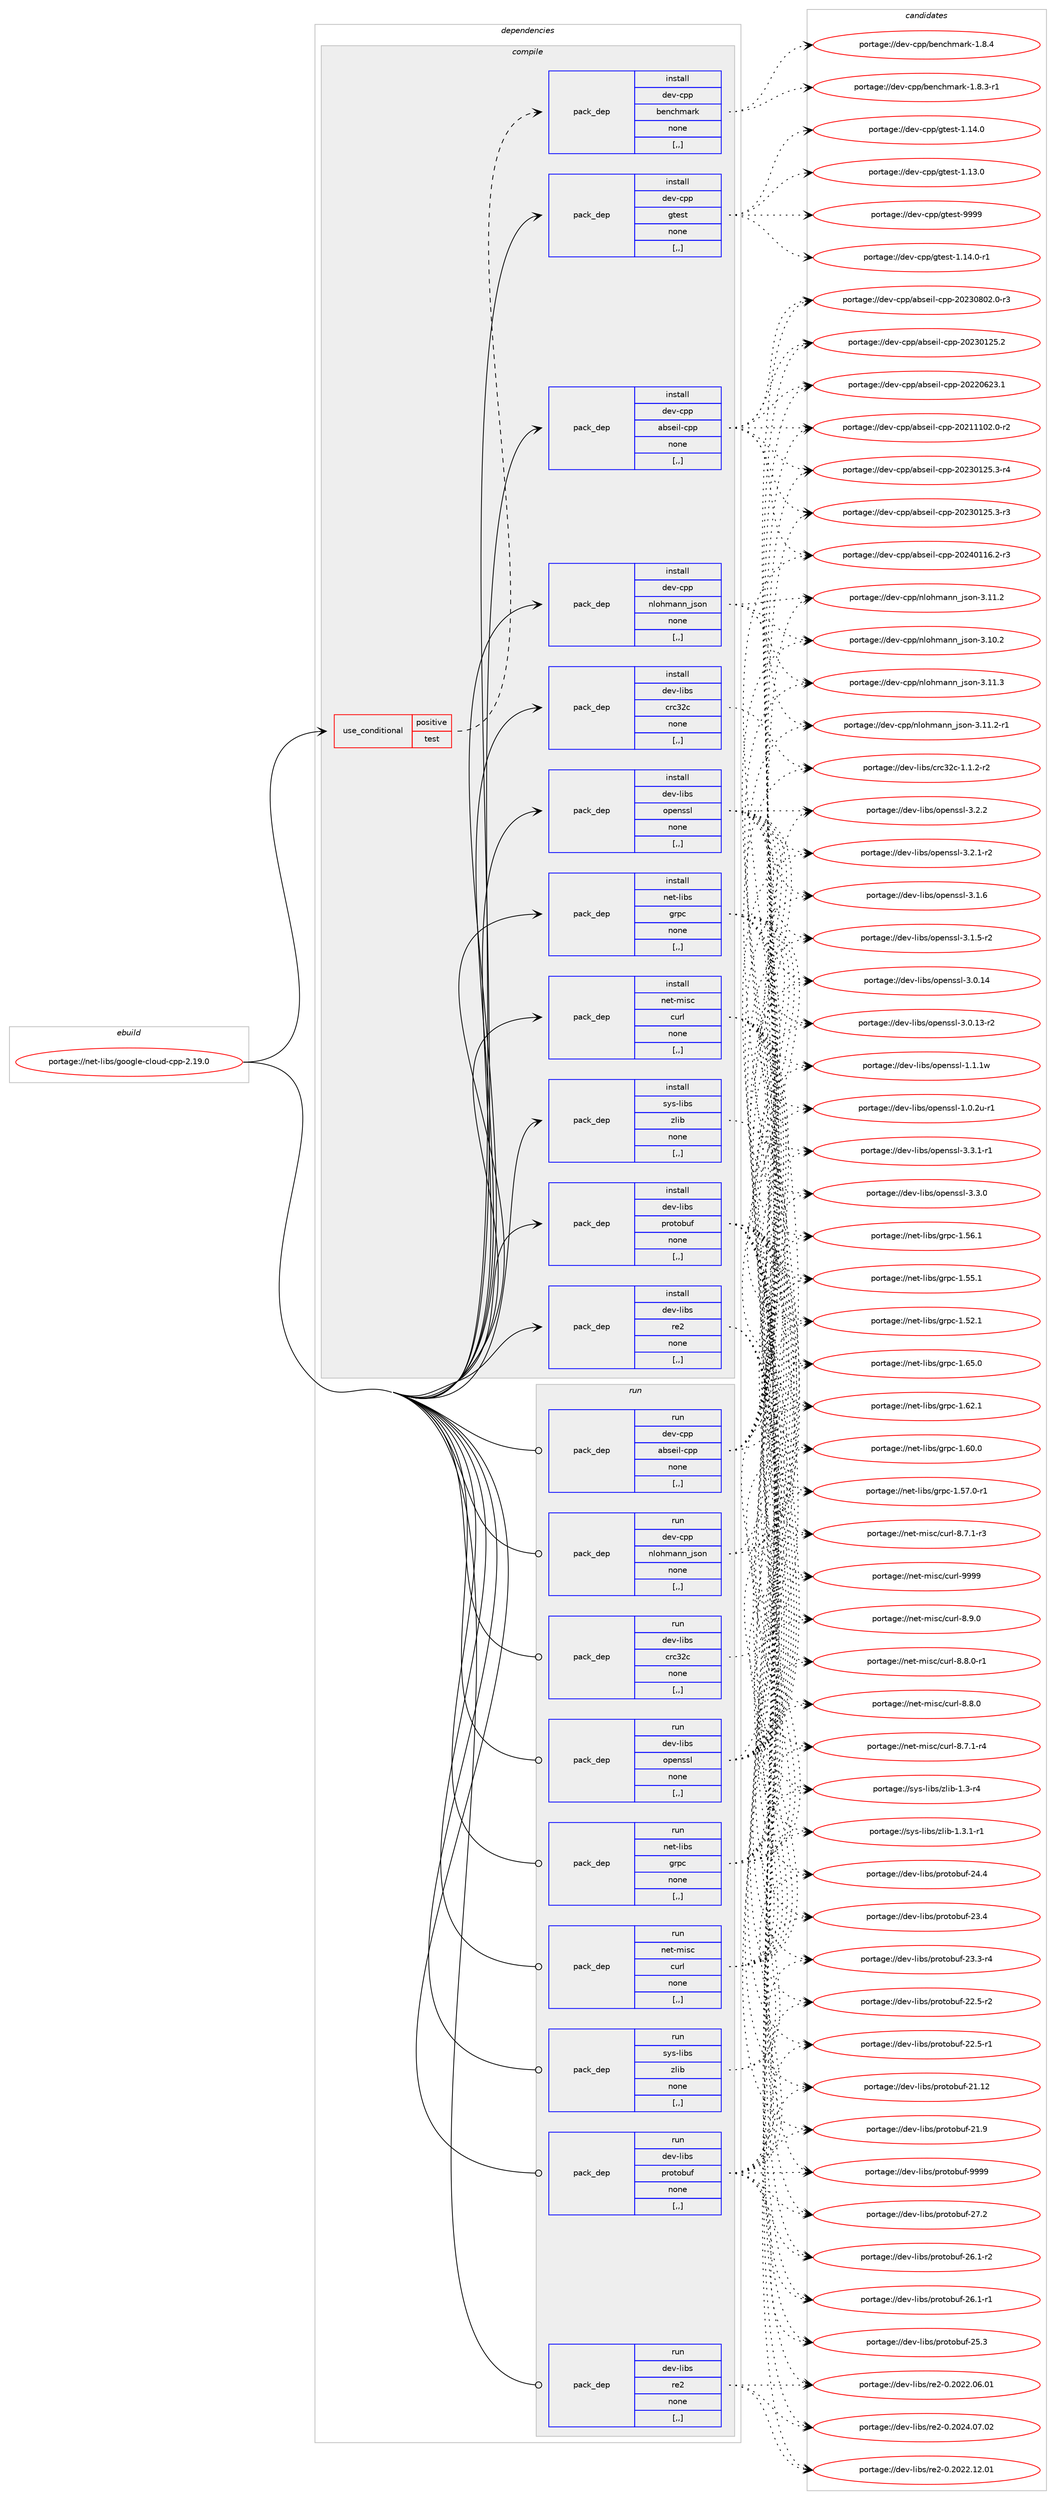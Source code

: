 digraph prolog {

# *************
# Graph options
# *************

newrank=true;
concentrate=true;
compound=true;
graph [rankdir=LR,fontname=Helvetica,fontsize=10,ranksep=1.5];#, ranksep=2.5, nodesep=0.2];
edge  [arrowhead=vee];
node  [fontname=Helvetica,fontsize=10];

# **********
# The ebuild
# **********

subgraph cluster_leftcol {
color=gray;
label=<<i>ebuild</i>>;
id [label="portage://net-libs/google-cloud-cpp-2.19.0", color=red, width=4, href="../net-libs/google-cloud-cpp-2.19.0.svg"];
}

# ****************
# The dependencies
# ****************

subgraph cluster_midcol {
color=gray;
label=<<i>dependencies</i>>;
subgraph cluster_compile {
fillcolor="#eeeeee";
style=filled;
label=<<i>compile</i>>;
subgraph cond93417 {
dependency358385 [label=<<TABLE BORDER="0" CELLBORDER="1" CELLSPACING="0" CELLPADDING="4"><TR><TD ROWSPAN="3" CELLPADDING="10">use_conditional</TD></TR><TR><TD>positive</TD></TR><TR><TD>test</TD></TR></TABLE>>, shape=none, color=red];
subgraph pack262324 {
dependency358386 [label=<<TABLE BORDER="0" CELLBORDER="1" CELLSPACING="0" CELLPADDING="4" WIDTH="220"><TR><TD ROWSPAN="6" CELLPADDING="30">pack_dep</TD></TR><TR><TD WIDTH="110">install</TD></TR><TR><TD>dev-cpp</TD></TR><TR><TD>benchmark</TD></TR><TR><TD>none</TD></TR><TR><TD>[,,]</TD></TR></TABLE>>, shape=none, color=blue];
}
dependency358385:e -> dependency358386:w [weight=20,style="dashed",arrowhead="vee"];
}
id:e -> dependency358385:w [weight=20,style="solid",arrowhead="vee"];
subgraph pack262325 {
dependency358387 [label=<<TABLE BORDER="0" CELLBORDER="1" CELLSPACING="0" CELLPADDING="4" WIDTH="220"><TR><TD ROWSPAN="6" CELLPADDING="30">pack_dep</TD></TR><TR><TD WIDTH="110">install</TD></TR><TR><TD>dev-cpp</TD></TR><TR><TD>abseil-cpp</TD></TR><TR><TD>none</TD></TR><TR><TD>[,,]</TD></TR></TABLE>>, shape=none, color=blue];
}
id:e -> dependency358387:w [weight=20,style="solid",arrowhead="vee"];
subgraph pack262326 {
dependency358388 [label=<<TABLE BORDER="0" CELLBORDER="1" CELLSPACING="0" CELLPADDING="4" WIDTH="220"><TR><TD ROWSPAN="6" CELLPADDING="30">pack_dep</TD></TR><TR><TD WIDTH="110">install</TD></TR><TR><TD>dev-cpp</TD></TR><TR><TD>gtest</TD></TR><TR><TD>none</TD></TR><TR><TD>[,,]</TD></TR></TABLE>>, shape=none, color=blue];
}
id:e -> dependency358388:w [weight=20,style="solid",arrowhead="vee"];
subgraph pack262327 {
dependency358389 [label=<<TABLE BORDER="0" CELLBORDER="1" CELLSPACING="0" CELLPADDING="4" WIDTH="220"><TR><TD ROWSPAN="6" CELLPADDING="30">pack_dep</TD></TR><TR><TD WIDTH="110">install</TD></TR><TR><TD>dev-cpp</TD></TR><TR><TD>nlohmann_json</TD></TR><TR><TD>none</TD></TR><TR><TD>[,,]</TD></TR></TABLE>>, shape=none, color=blue];
}
id:e -> dependency358389:w [weight=20,style="solid",arrowhead="vee"];
subgraph pack262328 {
dependency358390 [label=<<TABLE BORDER="0" CELLBORDER="1" CELLSPACING="0" CELLPADDING="4" WIDTH="220"><TR><TD ROWSPAN="6" CELLPADDING="30">pack_dep</TD></TR><TR><TD WIDTH="110">install</TD></TR><TR><TD>dev-libs</TD></TR><TR><TD>crc32c</TD></TR><TR><TD>none</TD></TR><TR><TD>[,,]</TD></TR></TABLE>>, shape=none, color=blue];
}
id:e -> dependency358390:w [weight=20,style="solid",arrowhead="vee"];
subgraph pack262329 {
dependency358391 [label=<<TABLE BORDER="0" CELLBORDER="1" CELLSPACING="0" CELLPADDING="4" WIDTH="220"><TR><TD ROWSPAN="6" CELLPADDING="30">pack_dep</TD></TR><TR><TD WIDTH="110">install</TD></TR><TR><TD>dev-libs</TD></TR><TR><TD>openssl</TD></TR><TR><TD>none</TD></TR><TR><TD>[,,]</TD></TR></TABLE>>, shape=none, color=blue];
}
id:e -> dependency358391:w [weight=20,style="solid",arrowhead="vee"];
subgraph pack262330 {
dependency358392 [label=<<TABLE BORDER="0" CELLBORDER="1" CELLSPACING="0" CELLPADDING="4" WIDTH="220"><TR><TD ROWSPAN="6" CELLPADDING="30">pack_dep</TD></TR><TR><TD WIDTH="110">install</TD></TR><TR><TD>dev-libs</TD></TR><TR><TD>protobuf</TD></TR><TR><TD>none</TD></TR><TR><TD>[,,]</TD></TR></TABLE>>, shape=none, color=blue];
}
id:e -> dependency358392:w [weight=20,style="solid",arrowhead="vee"];
subgraph pack262331 {
dependency358393 [label=<<TABLE BORDER="0" CELLBORDER="1" CELLSPACING="0" CELLPADDING="4" WIDTH="220"><TR><TD ROWSPAN="6" CELLPADDING="30">pack_dep</TD></TR><TR><TD WIDTH="110">install</TD></TR><TR><TD>dev-libs</TD></TR><TR><TD>re2</TD></TR><TR><TD>none</TD></TR><TR><TD>[,,]</TD></TR></TABLE>>, shape=none, color=blue];
}
id:e -> dependency358393:w [weight=20,style="solid",arrowhead="vee"];
subgraph pack262332 {
dependency358394 [label=<<TABLE BORDER="0" CELLBORDER="1" CELLSPACING="0" CELLPADDING="4" WIDTH="220"><TR><TD ROWSPAN="6" CELLPADDING="30">pack_dep</TD></TR><TR><TD WIDTH="110">install</TD></TR><TR><TD>net-libs</TD></TR><TR><TD>grpc</TD></TR><TR><TD>none</TD></TR><TR><TD>[,,]</TD></TR></TABLE>>, shape=none, color=blue];
}
id:e -> dependency358394:w [weight=20,style="solid",arrowhead="vee"];
subgraph pack262333 {
dependency358395 [label=<<TABLE BORDER="0" CELLBORDER="1" CELLSPACING="0" CELLPADDING="4" WIDTH="220"><TR><TD ROWSPAN="6" CELLPADDING="30">pack_dep</TD></TR><TR><TD WIDTH="110">install</TD></TR><TR><TD>net-misc</TD></TR><TR><TD>curl</TD></TR><TR><TD>none</TD></TR><TR><TD>[,,]</TD></TR></TABLE>>, shape=none, color=blue];
}
id:e -> dependency358395:w [weight=20,style="solid",arrowhead="vee"];
subgraph pack262334 {
dependency358396 [label=<<TABLE BORDER="0" CELLBORDER="1" CELLSPACING="0" CELLPADDING="4" WIDTH="220"><TR><TD ROWSPAN="6" CELLPADDING="30">pack_dep</TD></TR><TR><TD WIDTH="110">install</TD></TR><TR><TD>sys-libs</TD></TR><TR><TD>zlib</TD></TR><TR><TD>none</TD></TR><TR><TD>[,,]</TD></TR></TABLE>>, shape=none, color=blue];
}
id:e -> dependency358396:w [weight=20,style="solid",arrowhead="vee"];
}
subgraph cluster_compileandrun {
fillcolor="#eeeeee";
style=filled;
label=<<i>compile and run</i>>;
}
subgraph cluster_run {
fillcolor="#eeeeee";
style=filled;
label=<<i>run</i>>;
subgraph pack262335 {
dependency358397 [label=<<TABLE BORDER="0" CELLBORDER="1" CELLSPACING="0" CELLPADDING="4" WIDTH="220"><TR><TD ROWSPAN="6" CELLPADDING="30">pack_dep</TD></TR><TR><TD WIDTH="110">run</TD></TR><TR><TD>dev-cpp</TD></TR><TR><TD>abseil-cpp</TD></TR><TR><TD>none</TD></TR><TR><TD>[,,]</TD></TR></TABLE>>, shape=none, color=blue];
}
id:e -> dependency358397:w [weight=20,style="solid",arrowhead="odot"];
subgraph pack262336 {
dependency358398 [label=<<TABLE BORDER="0" CELLBORDER="1" CELLSPACING="0" CELLPADDING="4" WIDTH="220"><TR><TD ROWSPAN="6" CELLPADDING="30">pack_dep</TD></TR><TR><TD WIDTH="110">run</TD></TR><TR><TD>dev-cpp</TD></TR><TR><TD>nlohmann_json</TD></TR><TR><TD>none</TD></TR><TR><TD>[,,]</TD></TR></TABLE>>, shape=none, color=blue];
}
id:e -> dependency358398:w [weight=20,style="solid",arrowhead="odot"];
subgraph pack262337 {
dependency358399 [label=<<TABLE BORDER="0" CELLBORDER="1" CELLSPACING="0" CELLPADDING="4" WIDTH="220"><TR><TD ROWSPAN="6" CELLPADDING="30">pack_dep</TD></TR><TR><TD WIDTH="110">run</TD></TR><TR><TD>dev-libs</TD></TR><TR><TD>crc32c</TD></TR><TR><TD>none</TD></TR><TR><TD>[,,]</TD></TR></TABLE>>, shape=none, color=blue];
}
id:e -> dependency358399:w [weight=20,style="solid",arrowhead="odot"];
subgraph pack262338 {
dependency358400 [label=<<TABLE BORDER="0" CELLBORDER="1" CELLSPACING="0" CELLPADDING="4" WIDTH="220"><TR><TD ROWSPAN="6" CELLPADDING="30">pack_dep</TD></TR><TR><TD WIDTH="110">run</TD></TR><TR><TD>dev-libs</TD></TR><TR><TD>openssl</TD></TR><TR><TD>none</TD></TR><TR><TD>[,,]</TD></TR></TABLE>>, shape=none, color=blue];
}
id:e -> dependency358400:w [weight=20,style="solid",arrowhead="odot"];
subgraph pack262339 {
dependency358401 [label=<<TABLE BORDER="0" CELLBORDER="1" CELLSPACING="0" CELLPADDING="4" WIDTH="220"><TR><TD ROWSPAN="6" CELLPADDING="30">pack_dep</TD></TR><TR><TD WIDTH="110">run</TD></TR><TR><TD>dev-libs</TD></TR><TR><TD>protobuf</TD></TR><TR><TD>none</TD></TR><TR><TD>[,,]</TD></TR></TABLE>>, shape=none, color=blue];
}
id:e -> dependency358401:w [weight=20,style="solid",arrowhead="odot"];
subgraph pack262340 {
dependency358402 [label=<<TABLE BORDER="0" CELLBORDER="1" CELLSPACING="0" CELLPADDING="4" WIDTH="220"><TR><TD ROWSPAN="6" CELLPADDING="30">pack_dep</TD></TR><TR><TD WIDTH="110">run</TD></TR><TR><TD>dev-libs</TD></TR><TR><TD>re2</TD></TR><TR><TD>none</TD></TR><TR><TD>[,,]</TD></TR></TABLE>>, shape=none, color=blue];
}
id:e -> dependency358402:w [weight=20,style="solid",arrowhead="odot"];
subgraph pack262341 {
dependency358403 [label=<<TABLE BORDER="0" CELLBORDER="1" CELLSPACING="0" CELLPADDING="4" WIDTH="220"><TR><TD ROWSPAN="6" CELLPADDING="30">pack_dep</TD></TR><TR><TD WIDTH="110">run</TD></TR><TR><TD>net-libs</TD></TR><TR><TD>grpc</TD></TR><TR><TD>none</TD></TR><TR><TD>[,,]</TD></TR></TABLE>>, shape=none, color=blue];
}
id:e -> dependency358403:w [weight=20,style="solid",arrowhead="odot"];
subgraph pack262342 {
dependency358404 [label=<<TABLE BORDER="0" CELLBORDER="1" CELLSPACING="0" CELLPADDING="4" WIDTH="220"><TR><TD ROWSPAN="6" CELLPADDING="30">pack_dep</TD></TR><TR><TD WIDTH="110">run</TD></TR><TR><TD>net-misc</TD></TR><TR><TD>curl</TD></TR><TR><TD>none</TD></TR><TR><TD>[,,]</TD></TR></TABLE>>, shape=none, color=blue];
}
id:e -> dependency358404:w [weight=20,style="solid",arrowhead="odot"];
subgraph pack262343 {
dependency358405 [label=<<TABLE BORDER="0" CELLBORDER="1" CELLSPACING="0" CELLPADDING="4" WIDTH="220"><TR><TD ROWSPAN="6" CELLPADDING="30">pack_dep</TD></TR><TR><TD WIDTH="110">run</TD></TR><TR><TD>sys-libs</TD></TR><TR><TD>zlib</TD></TR><TR><TD>none</TD></TR><TR><TD>[,,]</TD></TR></TABLE>>, shape=none, color=blue];
}
id:e -> dependency358405:w [weight=20,style="solid",arrowhead="odot"];
}
}

# **************
# The candidates
# **************

subgraph cluster_choices {
rank=same;
color=gray;
label=<<i>candidates</i>>;

subgraph choice262324 {
color=black;
nodesep=1;
choice100101118459911211247981011109910410997114107454946564652 [label="portage://dev-cpp/benchmark-1.8.4", color=red, width=4,href="../dev-cpp/benchmark-1.8.4.svg"];
choice1001011184599112112479810111099104109971141074549465646514511449 [label="portage://dev-cpp/benchmark-1.8.3-r1", color=red, width=4,href="../dev-cpp/benchmark-1.8.3-r1.svg"];
dependency358386:e -> choice100101118459911211247981011109910410997114107454946564652:w [style=dotted,weight="100"];
dependency358386:e -> choice1001011184599112112479810111099104109971141074549465646514511449:w [style=dotted,weight="100"];
}
subgraph choice262325 {
color=black;
nodesep=1;
choice1001011184599112112479798115101105108459911211245504850524849495446504511451 [label="portage://dev-cpp/abseil-cpp-20240116.2-r3", color=red, width=4,href="../dev-cpp/abseil-cpp-20240116.2-r3.svg"];
choice1001011184599112112479798115101105108459911211245504850514856485046484511451 [label="portage://dev-cpp/abseil-cpp-20230802.0-r3", color=red, width=4,href="../dev-cpp/abseil-cpp-20230802.0-r3.svg"];
choice1001011184599112112479798115101105108459911211245504850514849505346514511452 [label="portage://dev-cpp/abseil-cpp-20230125.3-r4", color=red, width=4,href="../dev-cpp/abseil-cpp-20230125.3-r4.svg"];
choice1001011184599112112479798115101105108459911211245504850514849505346514511451 [label="portage://dev-cpp/abseil-cpp-20230125.3-r3", color=red, width=4,href="../dev-cpp/abseil-cpp-20230125.3-r3.svg"];
choice100101118459911211247979811510110510845991121124550485051484950534650 [label="portage://dev-cpp/abseil-cpp-20230125.2", color=red, width=4,href="../dev-cpp/abseil-cpp-20230125.2.svg"];
choice100101118459911211247979811510110510845991121124550485050485450514649 [label="portage://dev-cpp/abseil-cpp-20220623.1", color=red, width=4,href="../dev-cpp/abseil-cpp-20220623.1.svg"];
choice1001011184599112112479798115101105108459911211245504850494949485046484511450 [label="portage://dev-cpp/abseil-cpp-20211102.0-r2", color=red, width=4,href="../dev-cpp/abseil-cpp-20211102.0-r2.svg"];
dependency358387:e -> choice1001011184599112112479798115101105108459911211245504850524849495446504511451:w [style=dotted,weight="100"];
dependency358387:e -> choice1001011184599112112479798115101105108459911211245504850514856485046484511451:w [style=dotted,weight="100"];
dependency358387:e -> choice1001011184599112112479798115101105108459911211245504850514849505346514511452:w [style=dotted,weight="100"];
dependency358387:e -> choice1001011184599112112479798115101105108459911211245504850514849505346514511451:w [style=dotted,weight="100"];
dependency358387:e -> choice100101118459911211247979811510110510845991121124550485051484950534650:w [style=dotted,weight="100"];
dependency358387:e -> choice100101118459911211247979811510110510845991121124550485050485450514649:w [style=dotted,weight="100"];
dependency358387:e -> choice1001011184599112112479798115101105108459911211245504850494949485046484511450:w [style=dotted,weight="100"];
}
subgraph choice262326 {
color=black;
nodesep=1;
choice1001011184599112112471031161011151164557575757 [label="portage://dev-cpp/gtest-9999", color=red, width=4,href="../dev-cpp/gtest-9999.svg"];
choice100101118459911211247103116101115116454946495246484511449 [label="portage://dev-cpp/gtest-1.14.0-r1", color=red, width=4,href="../dev-cpp/gtest-1.14.0-r1.svg"];
choice10010111845991121124710311610111511645494649524648 [label="portage://dev-cpp/gtest-1.14.0", color=red, width=4,href="../dev-cpp/gtest-1.14.0.svg"];
choice10010111845991121124710311610111511645494649514648 [label="portage://dev-cpp/gtest-1.13.0", color=red, width=4,href="../dev-cpp/gtest-1.13.0.svg"];
dependency358388:e -> choice1001011184599112112471031161011151164557575757:w [style=dotted,weight="100"];
dependency358388:e -> choice100101118459911211247103116101115116454946495246484511449:w [style=dotted,weight="100"];
dependency358388:e -> choice10010111845991121124710311610111511645494649524648:w [style=dotted,weight="100"];
dependency358388:e -> choice10010111845991121124710311610111511645494649514648:w [style=dotted,weight="100"];
}
subgraph choice262327 {
color=black;
nodesep=1;
choice100101118459911211247110108111104109971101109510611511111045514649494651 [label="portage://dev-cpp/nlohmann_json-3.11.3", color=red, width=4,href="../dev-cpp/nlohmann_json-3.11.3.svg"];
choice1001011184599112112471101081111041099711011095106115111110455146494946504511449 [label="portage://dev-cpp/nlohmann_json-3.11.2-r1", color=red, width=4,href="../dev-cpp/nlohmann_json-3.11.2-r1.svg"];
choice100101118459911211247110108111104109971101109510611511111045514649494650 [label="portage://dev-cpp/nlohmann_json-3.11.2", color=red, width=4,href="../dev-cpp/nlohmann_json-3.11.2.svg"];
choice100101118459911211247110108111104109971101109510611511111045514649484650 [label="portage://dev-cpp/nlohmann_json-3.10.2", color=red, width=4,href="../dev-cpp/nlohmann_json-3.10.2.svg"];
dependency358389:e -> choice100101118459911211247110108111104109971101109510611511111045514649494651:w [style=dotted,weight="100"];
dependency358389:e -> choice1001011184599112112471101081111041099711011095106115111110455146494946504511449:w [style=dotted,weight="100"];
dependency358389:e -> choice100101118459911211247110108111104109971101109510611511111045514649494650:w [style=dotted,weight="100"];
dependency358389:e -> choice100101118459911211247110108111104109971101109510611511111045514649484650:w [style=dotted,weight="100"];
}
subgraph choice262328 {
color=black;
nodesep=1;
choice10010111845108105981154799114995150994549464946504511450 [label="portage://dev-libs/crc32c-1.1.2-r2", color=red, width=4,href="../dev-libs/crc32c-1.1.2-r2.svg"];
dependency358390:e -> choice10010111845108105981154799114995150994549464946504511450:w [style=dotted,weight="100"];
}
subgraph choice262329 {
color=black;
nodesep=1;
choice1001011184510810598115471111121011101151151084551465146494511449 [label="portage://dev-libs/openssl-3.3.1-r1", color=red, width=4,href="../dev-libs/openssl-3.3.1-r1.svg"];
choice100101118451081059811547111112101110115115108455146514648 [label="portage://dev-libs/openssl-3.3.0", color=red, width=4,href="../dev-libs/openssl-3.3.0.svg"];
choice100101118451081059811547111112101110115115108455146504650 [label="portage://dev-libs/openssl-3.2.2", color=red, width=4,href="../dev-libs/openssl-3.2.2.svg"];
choice1001011184510810598115471111121011101151151084551465046494511450 [label="portage://dev-libs/openssl-3.2.1-r2", color=red, width=4,href="../dev-libs/openssl-3.2.1-r2.svg"];
choice100101118451081059811547111112101110115115108455146494654 [label="portage://dev-libs/openssl-3.1.6", color=red, width=4,href="../dev-libs/openssl-3.1.6.svg"];
choice1001011184510810598115471111121011101151151084551464946534511450 [label="portage://dev-libs/openssl-3.1.5-r2", color=red, width=4,href="../dev-libs/openssl-3.1.5-r2.svg"];
choice10010111845108105981154711111210111011511510845514648464952 [label="portage://dev-libs/openssl-3.0.14", color=red, width=4,href="../dev-libs/openssl-3.0.14.svg"];
choice100101118451081059811547111112101110115115108455146484649514511450 [label="portage://dev-libs/openssl-3.0.13-r2", color=red, width=4,href="../dev-libs/openssl-3.0.13-r2.svg"];
choice100101118451081059811547111112101110115115108454946494649119 [label="portage://dev-libs/openssl-1.1.1w", color=red, width=4,href="../dev-libs/openssl-1.1.1w.svg"];
choice1001011184510810598115471111121011101151151084549464846501174511449 [label="portage://dev-libs/openssl-1.0.2u-r1", color=red, width=4,href="../dev-libs/openssl-1.0.2u-r1.svg"];
dependency358391:e -> choice1001011184510810598115471111121011101151151084551465146494511449:w [style=dotted,weight="100"];
dependency358391:e -> choice100101118451081059811547111112101110115115108455146514648:w [style=dotted,weight="100"];
dependency358391:e -> choice100101118451081059811547111112101110115115108455146504650:w [style=dotted,weight="100"];
dependency358391:e -> choice1001011184510810598115471111121011101151151084551465046494511450:w [style=dotted,weight="100"];
dependency358391:e -> choice100101118451081059811547111112101110115115108455146494654:w [style=dotted,weight="100"];
dependency358391:e -> choice1001011184510810598115471111121011101151151084551464946534511450:w [style=dotted,weight="100"];
dependency358391:e -> choice10010111845108105981154711111210111011511510845514648464952:w [style=dotted,weight="100"];
dependency358391:e -> choice100101118451081059811547111112101110115115108455146484649514511450:w [style=dotted,weight="100"];
dependency358391:e -> choice100101118451081059811547111112101110115115108454946494649119:w [style=dotted,weight="100"];
dependency358391:e -> choice1001011184510810598115471111121011101151151084549464846501174511449:w [style=dotted,weight="100"];
}
subgraph choice262330 {
color=black;
nodesep=1;
choice100101118451081059811547112114111116111981171024557575757 [label="portage://dev-libs/protobuf-9999", color=red, width=4,href="../dev-libs/protobuf-9999.svg"];
choice100101118451081059811547112114111116111981171024550554650 [label="portage://dev-libs/protobuf-27.2", color=red, width=4,href="../dev-libs/protobuf-27.2.svg"];
choice1001011184510810598115471121141111161119811710245505446494511450 [label="portage://dev-libs/protobuf-26.1-r2", color=red, width=4,href="../dev-libs/protobuf-26.1-r2.svg"];
choice1001011184510810598115471121141111161119811710245505446494511449 [label="portage://dev-libs/protobuf-26.1-r1", color=red, width=4,href="../dev-libs/protobuf-26.1-r1.svg"];
choice100101118451081059811547112114111116111981171024550534651 [label="portage://dev-libs/protobuf-25.3", color=red, width=4,href="../dev-libs/protobuf-25.3.svg"];
choice100101118451081059811547112114111116111981171024550524652 [label="portage://dev-libs/protobuf-24.4", color=red, width=4,href="../dev-libs/protobuf-24.4.svg"];
choice100101118451081059811547112114111116111981171024550514652 [label="portage://dev-libs/protobuf-23.4", color=red, width=4,href="../dev-libs/protobuf-23.4.svg"];
choice1001011184510810598115471121141111161119811710245505146514511452 [label="portage://dev-libs/protobuf-23.3-r4", color=red, width=4,href="../dev-libs/protobuf-23.3-r4.svg"];
choice1001011184510810598115471121141111161119811710245505046534511450 [label="portage://dev-libs/protobuf-22.5-r2", color=red, width=4,href="../dev-libs/protobuf-22.5-r2.svg"];
choice1001011184510810598115471121141111161119811710245505046534511449 [label="portage://dev-libs/protobuf-22.5-r1", color=red, width=4,href="../dev-libs/protobuf-22.5-r1.svg"];
choice10010111845108105981154711211411111611198117102455049464950 [label="portage://dev-libs/protobuf-21.12", color=red, width=4,href="../dev-libs/protobuf-21.12.svg"];
choice100101118451081059811547112114111116111981171024550494657 [label="portage://dev-libs/protobuf-21.9", color=red, width=4,href="../dev-libs/protobuf-21.9.svg"];
dependency358392:e -> choice100101118451081059811547112114111116111981171024557575757:w [style=dotted,weight="100"];
dependency358392:e -> choice100101118451081059811547112114111116111981171024550554650:w [style=dotted,weight="100"];
dependency358392:e -> choice1001011184510810598115471121141111161119811710245505446494511450:w [style=dotted,weight="100"];
dependency358392:e -> choice1001011184510810598115471121141111161119811710245505446494511449:w [style=dotted,weight="100"];
dependency358392:e -> choice100101118451081059811547112114111116111981171024550534651:w [style=dotted,weight="100"];
dependency358392:e -> choice100101118451081059811547112114111116111981171024550524652:w [style=dotted,weight="100"];
dependency358392:e -> choice100101118451081059811547112114111116111981171024550514652:w [style=dotted,weight="100"];
dependency358392:e -> choice1001011184510810598115471121141111161119811710245505146514511452:w [style=dotted,weight="100"];
dependency358392:e -> choice1001011184510810598115471121141111161119811710245505046534511450:w [style=dotted,weight="100"];
dependency358392:e -> choice1001011184510810598115471121141111161119811710245505046534511449:w [style=dotted,weight="100"];
dependency358392:e -> choice10010111845108105981154711211411111611198117102455049464950:w [style=dotted,weight="100"];
dependency358392:e -> choice100101118451081059811547112114111116111981171024550494657:w [style=dotted,weight="100"];
}
subgraph choice262331 {
color=black;
nodesep=1;
choice1001011184510810598115471141015045484650485052464855464850 [label="portage://dev-libs/re2-0.2024.07.02", color=red, width=4,href="../dev-libs/re2-0.2024.07.02.svg"];
choice1001011184510810598115471141015045484650485050464950464849 [label="portage://dev-libs/re2-0.2022.12.01", color=red, width=4,href="../dev-libs/re2-0.2022.12.01.svg"];
choice1001011184510810598115471141015045484650485050464854464849 [label="portage://dev-libs/re2-0.2022.06.01", color=red, width=4,href="../dev-libs/re2-0.2022.06.01.svg"];
dependency358393:e -> choice1001011184510810598115471141015045484650485052464855464850:w [style=dotted,weight="100"];
dependency358393:e -> choice1001011184510810598115471141015045484650485050464950464849:w [style=dotted,weight="100"];
dependency358393:e -> choice1001011184510810598115471141015045484650485050464854464849:w [style=dotted,weight="100"];
}
subgraph choice262332 {
color=black;
nodesep=1;
choice1101011164510810598115471031141129945494654534648 [label="portage://net-libs/grpc-1.65.0", color=red, width=4,href="../net-libs/grpc-1.65.0.svg"];
choice1101011164510810598115471031141129945494654504649 [label="portage://net-libs/grpc-1.62.1", color=red, width=4,href="../net-libs/grpc-1.62.1.svg"];
choice1101011164510810598115471031141129945494654484648 [label="portage://net-libs/grpc-1.60.0", color=red, width=4,href="../net-libs/grpc-1.60.0.svg"];
choice11010111645108105981154710311411299454946535546484511449 [label="portage://net-libs/grpc-1.57.0-r1", color=red, width=4,href="../net-libs/grpc-1.57.0-r1.svg"];
choice1101011164510810598115471031141129945494653544649 [label="portage://net-libs/grpc-1.56.1", color=red, width=4,href="../net-libs/grpc-1.56.1.svg"];
choice1101011164510810598115471031141129945494653534649 [label="portage://net-libs/grpc-1.55.1", color=red, width=4,href="../net-libs/grpc-1.55.1.svg"];
choice1101011164510810598115471031141129945494653504649 [label="portage://net-libs/grpc-1.52.1", color=red, width=4,href="../net-libs/grpc-1.52.1.svg"];
dependency358394:e -> choice1101011164510810598115471031141129945494654534648:w [style=dotted,weight="100"];
dependency358394:e -> choice1101011164510810598115471031141129945494654504649:w [style=dotted,weight="100"];
dependency358394:e -> choice1101011164510810598115471031141129945494654484648:w [style=dotted,weight="100"];
dependency358394:e -> choice11010111645108105981154710311411299454946535546484511449:w [style=dotted,weight="100"];
dependency358394:e -> choice1101011164510810598115471031141129945494653544649:w [style=dotted,weight="100"];
dependency358394:e -> choice1101011164510810598115471031141129945494653534649:w [style=dotted,weight="100"];
dependency358394:e -> choice1101011164510810598115471031141129945494653504649:w [style=dotted,weight="100"];
}
subgraph choice262333 {
color=black;
nodesep=1;
choice110101116451091051159947991171141084557575757 [label="portage://net-misc/curl-9999", color=red, width=4,href="../net-misc/curl-9999.svg"];
choice11010111645109105115994799117114108455646574648 [label="portage://net-misc/curl-8.9.0", color=red, width=4,href="../net-misc/curl-8.9.0.svg"];
choice110101116451091051159947991171141084556465646484511449 [label="portage://net-misc/curl-8.8.0-r1", color=red, width=4,href="../net-misc/curl-8.8.0-r1.svg"];
choice11010111645109105115994799117114108455646564648 [label="portage://net-misc/curl-8.8.0", color=red, width=4,href="../net-misc/curl-8.8.0.svg"];
choice110101116451091051159947991171141084556465546494511452 [label="portage://net-misc/curl-8.7.1-r4", color=red, width=4,href="../net-misc/curl-8.7.1-r4.svg"];
choice110101116451091051159947991171141084556465546494511451 [label="portage://net-misc/curl-8.7.1-r3", color=red, width=4,href="../net-misc/curl-8.7.1-r3.svg"];
dependency358395:e -> choice110101116451091051159947991171141084557575757:w [style=dotted,weight="100"];
dependency358395:e -> choice11010111645109105115994799117114108455646574648:w [style=dotted,weight="100"];
dependency358395:e -> choice110101116451091051159947991171141084556465646484511449:w [style=dotted,weight="100"];
dependency358395:e -> choice11010111645109105115994799117114108455646564648:w [style=dotted,weight="100"];
dependency358395:e -> choice110101116451091051159947991171141084556465546494511452:w [style=dotted,weight="100"];
dependency358395:e -> choice110101116451091051159947991171141084556465546494511451:w [style=dotted,weight="100"];
}
subgraph choice262334 {
color=black;
nodesep=1;
choice115121115451081059811547122108105984549465146494511449 [label="portage://sys-libs/zlib-1.3.1-r1", color=red, width=4,href="../sys-libs/zlib-1.3.1-r1.svg"];
choice11512111545108105981154712210810598454946514511452 [label="portage://sys-libs/zlib-1.3-r4", color=red, width=4,href="../sys-libs/zlib-1.3-r4.svg"];
dependency358396:e -> choice115121115451081059811547122108105984549465146494511449:w [style=dotted,weight="100"];
dependency358396:e -> choice11512111545108105981154712210810598454946514511452:w [style=dotted,weight="100"];
}
subgraph choice262335 {
color=black;
nodesep=1;
choice1001011184599112112479798115101105108459911211245504850524849495446504511451 [label="portage://dev-cpp/abseil-cpp-20240116.2-r3", color=red, width=4,href="../dev-cpp/abseil-cpp-20240116.2-r3.svg"];
choice1001011184599112112479798115101105108459911211245504850514856485046484511451 [label="portage://dev-cpp/abseil-cpp-20230802.0-r3", color=red, width=4,href="../dev-cpp/abseil-cpp-20230802.0-r3.svg"];
choice1001011184599112112479798115101105108459911211245504850514849505346514511452 [label="portage://dev-cpp/abseil-cpp-20230125.3-r4", color=red, width=4,href="../dev-cpp/abseil-cpp-20230125.3-r4.svg"];
choice1001011184599112112479798115101105108459911211245504850514849505346514511451 [label="portage://dev-cpp/abseil-cpp-20230125.3-r3", color=red, width=4,href="../dev-cpp/abseil-cpp-20230125.3-r3.svg"];
choice100101118459911211247979811510110510845991121124550485051484950534650 [label="portage://dev-cpp/abseil-cpp-20230125.2", color=red, width=4,href="../dev-cpp/abseil-cpp-20230125.2.svg"];
choice100101118459911211247979811510110510845991121124550485050485450514649 [label="portage://dev-cpp/abseil-cpp-20220623.1", color=red, width=4,href="../dev-cpp/abseil-cpp-20220623.1.svg"];
choice1001011184599112112479798115101105108459911211245504850494949485046484511450 [label="portage://dev-cpp/abseil-cpp-20211102.0-r2", color=red, width=4,href="../dev-cpp/abseil-cpp-20211102.0-r2.svg"];
dependency358397:e -> choice1001011184599112112479798115101105108459911211245504850524849495446504511451:w [style=dotted,weight="100"];
dependency358397:e -> choice1001011184599112112479798115101105108459911211245504850514856485046484511451:w [style=dotted,weight="100"];
dependency358397:e -> choice1001011184599112112479798115101105108459911211245504850514849505346514511452:w [style=dotted,weight="100"];
dependency358397:e -> choice1001011184599112112479798115101105108459911211245504850514849505346514511451:w [style=dotted,weight="100"];
dependency358397:e -> choice100101118459911211247979811510110510845991121124550485051484950534650:w [style=dotted,weight="100"];
dependency358397:e -> choice100101118459911211247979811510110510845991121124550485050485450514649:w [style=dotted,weight="100"];
dependency358397:e -> choice1001011184599112112479798115101105108459911211245504850494949485046484511450:w [style=dotted,weight="100"];
}
subgraph choice262336 {
color=black;
nodesep=1;
choice100101118459911211247110108111104109971101109510611511111045514649494651 [label="portage://dev-cpp/nlohmann_json-3.11.3", color=red, width=4,href="../dev-cpp/nlohmann_json-3.11.3.svg"];
choice1001011184599112112471101081111041099711011095106115111110455146494946504511449 [label="portage://dev-cpp/nlohmann_json-3.11.2-r1", color=red, width=4,href="../dev-cpp/nlohmann_json-3.11.2-r1.svg"];
choice100101118459911211247110108111104109971101109510611511111045514649494650 [label="portage://dev-cpp/nlohmann_json-3.11.2", color=red, width=4,href="../dev-cpp/nlohmann_json-3.11.2.svg"];
choice100101118459911211247110108111104109971101109510611511111045514649484650 [label="portage://dev-cpp/nlohmann_json-3.10.2", color=red, width=4,href="../dev-cpp/nlohmann_json-3.10.2.svg"];
dependency358398:e -> choice100101118459911211247110108111104109971101109510611511111045514649494651:w [style=dotted,weight="100"];
dependency358398:e -> choice1001011184599112112471101081111041099711011095106115111110455146494946504511449:w [style=dotted,weight="100"];
dependency358398:e -> choice100101118459911211247110108111104109971101109510611511111045514649494650:w [style=dotted,weight="100"];
dependency358398:e -> choice100101118459911211247110108111104109971101109510611511111045514649484650:w [style=dotted,weight="100"];
}
subgraph choice262337 {
color=black;
nodesep=1;
choice10010111845108105981154799114995150994549464946504511450 [label="portage://dev-libs/crc32c-1.1.2-r2", color=red, width=4,href="../dev-libs/crc32c-1.1.2-r2.svg"];
dependency358399:e -> choice10010111845108105981154799114995150994549464946504511450:w [style=dotted,weight="100"];
}
subgraph choice262338 {
color=black;
nodesep=1;
choice1001011184510810598115471111121011101151151084551465146494511449 [label="portage://dev-libs/openssl-3.3.1-r1", color=red, width=4,href="../dev-libs/openssl-3.3.1-r1.svg"];
choice100101118451081059811547111112101110115115108455146514648 [label="portage://dev-libs/openssl-3.3.0", color=red, width=4,href="../dev-libs/openssl-3.3.0.svg"];
choice100101118451081059811547111112101110115115108455146504650 [label="portage://dev-libs/openssl-3.2.2", color=red, width=4,href="../dev-libs/openssl-3.2.2.svg"];
choice1001011184510810598115471111121011101151151084551465046494511450 [label="portage://dev-libs/openssl-3.2.1-r2", color=red, width=4,href="../dev-libs/openssl-3.2.1-r2.svg"];
choice100101118451081059811547111112101110115115108455146494654 [label="portage://dev-libs/openssl-3.1.6", color=red, width=4,href="../dev-libs/openssl-3.1.6.svg"];
choice1001011184510810598115471111121011101151151084551464946534511450 [label="portage://dev-libs/openssl-3.1.5-r2", color=red, width=4,href="../dev-libs/openssl-3.1.5-r2.svg"];
choice10010111845108105981154711111210111011511510845514648464952 [label="portage://dev-libs/openssl-3.0.14", color=red, width=4,href="../dev-libs/openssl-3.0.14.svg"];
choice100101118451081059811547111112101110115115108455146484649514511450 [label="portage://dev-libs/openssl-3.0.13-r2", color=red, width=4,href="../dev-libs/openssl-3.0.13-r2.svg"];
choice100101118451081059811547111112101110115115108454946494649119 [label="portage://dev-libs/openssl-1.1.1w", color=red, width=4,href="../dev-libs/openssl-1.1.1w.svg"];
choice1001011184510810598115471111121011101151151084549464846501174511449 [label="portage://dev-libs/openssl-1.0.2u-r1", color=red, width=4,href="../dev-libs/openssl-1.0.2u-r1.svg"];
dependency358400:e -> choice1001011184510810598115471111121011101151151084551465146494511449:w [style=dotted,weight="100"];
dependency358400:e -> choice100101118451081059811547111112101110115115108455146514648:w [style=dotted,weight="100"];
dependency358400:e -> choice100101118451081059811547111112101110115115108455146504650:w [style=dotted,weight="100"];
dependency358400:e -> choice1001011184510810598115471111121011101151151084551465046494511450:w [style=dotted,weight="100"];
dependency358400:e -> choice100101118451081059811547111112101110115115108455146494654:w [style=dotted,weight="100"];
dependency358400:e -> choice1001011184510810598115471111121011101151151084551464946534511450:w [style=dotted,weight="100"];
dependency358400:e -> choice10010111845108105981154711111210111011511510845514648464952:w [style=dotted,weight="100"];
dependency358400:e -> choice100101118451081059811547111112101110115115108455146484649514511450:w [style=dotted,weight="100"];
dependency358400:e -> choice100101118451081059811547111112101110115115108454946494649119:w [style=dotted,weight="100"];
dependency358400:e -> choice1001011184510810598115471111121011101151151084549464846501174511449:w [style=dotted,weight="100"];
}
subgraph choice262339 {
color=black;
nodesep=1;
choice100101118451081059811547112114111116111981171024557575757 [label="portage://dev-libs/protobuf-9999", color=red, width=4,href="../dev-libs/protobuf-9999.svg"];
choice100101118451081059811547112114111116111981171024550554650 [label="portage://dev-libs/protobuf-27.2", color=red, width=4,href="../dev-libs/protobuf-27.2.svg"];
choice1001011184510810598115471121141111161119811710245505446494511450 [label="portage://dev-libs/protobuf-26.1-r2", color=red, width=4,href="../dev-libs/protobuf-26.1-r2.svg"];
choice1001011184510810598115471121141111161119811710245505446494511449 [label="portage://dev-libs/protobuf-26.1-r1", color=red, width=4,href="../dev-libs/protobuf-26.1-r1.svg"];
choice100101118451081059811547112114111116111981171024550534651 [label="portage://dev-libs/protobuf-25.3", color=red, width=4,href="../dev-libs/protobuf-25.3.svg"];
choice100101118451081059811547112114111116111981171024550524652 [label="portage://dev-libs/protobuf-24.4", color=red, width=4,href="../dev-libs/protobuf-24.4.svg"];
choice100101118451081059811547112114111116111981171024550514652 [label="portage://dev-libs/protobuf-23.4", color=red, width=4,href="../dev-libs/protobuf-23.4.svg"];
choice1001011184510810598115471121141111161119811710245505146514511452 [label="portage://dev-libs/protobuf-23.3-r4", color=red, width=4,href="../dev-libs/protobuf-23.3-r4.svg"];
choice1001011184510810598115471121141111161119811710245505046534511450 [label="portage://dev-libs/protobuf-22.5-r2", color=red, width=4,href="../dev-libs/protobuf-22.5-r2.svg"];
choice1001011184510810598115471121141111161119811710245505046534511449 [label="portage://dev-libs/protobuf-22.5-r1", color=red, width=4,href="../dev-libs/protobuf-22.5-r1.svg"];
choice10010111845108105981154711211411111611198117102455049464950 [label="portage://dev-libs/protobuf-21.12", color=red, width=4,href="../dev-libs/protobuf-21.12.svg"];
choice100101118451081059811547112114111116111981171024550494657 [label="portage://dev-libs/protobuf-21.9", color=red, width=4,href="../dev-libs/protobuf-21.9.svg"];
dependency358401:e -> choice100101118451081059811547112114111116111981171024557575757:w [style=dotted,weight="100"];
dependency358401:e -> choice100101118451081059811547112114111116111981171024550554650:w [style=dotted,weight="100"];
dependency358401:e -> choice1001011184510810598115471121141111161119811710245505446494511450:w [style=dotted,weight="100"];
dependency358401:e -> choice1001011184510810598115471121141111161119811710245505446494511449:w [style=dotted,weight="100"];
dependency358401:e -> choice100101118451081059811547112114111116111981171024550534651:w [style=dotted,weight="100"];
dependency358401:e -> choice100101118451081059811547112114111116111981171024550524652:w [style=dotted,weight="100"];
dependency358401:e -> choice100101118451081059811547112114111116111981171024550514652:w [style=dotted,weight="100"];
dependency358401:e -> choice1001011184510810598115471121141111161119811710245505146514511452:w [style=dotted,weight="100"];
dependency358401:e -> choice1001011184510810598115471121141111161119811710245505046534511450:w [style=dotted,weight="100"];
dependency358401:e -> choice1001011184510810598115471121141111161119811710245505046534511449:w [style=dotted,weight="100"];
dependency358401:e -> choice10010111845108105981154711211411111611198117102455049464950:w [style=dotted,weight="100"];
dependency358401:e -> choice100101118451081059811547112114111116111981171024550494657:w [style=dotted,weight="100"];
}
subgraph choice262340 {
color=black;
nodesep=1;
choice1001011184510810598115471141015045484650485052464855464850 [label="portage://dev-libs/re2-0.2024.07.02", color=red, width=4,href="../dev-libs/re2-0.2024.07.02.svg"];
choice1001011184510810598115471141015045484650485050464950464849 [label="portage://dev-libs/re2-0.2022.12.01", color=red, width=4,href="../dev-libs/re2-0.2022.12.01.svg"];
choice1001011184510810598115471141015045484650485050464854464849 [label="portage://dev-libs/re2-0.2022.06.01", color=red, width=4,href="../dev-libs/re2-0.2022.06.01.svg"];
dependency358402:e -> choice1001011184510810598115471141015045484650485052464855464850:w [style=dotted,weight="100"];
dependency358402:e -> choice1001011184510810598115471141015045484650485050464950464849:w [style=dotted,weight="100"];
dependency358402:e -> choice1001011184510810598115471141015045484650485050464854464849:w [style=dotted,weight="100"];
}
subgraph choice262341 {
color=black;
nodesep=1;
choice1101011164510810598115471031141129945494654534648 [label="portage://net-libs/grpc-1.65.0", color=red, width=4,href="../net-libs/grpc-1.65.0.svg"];
choice1101011164510810598115471031141129945494654504649 [label="portage://net-libs/grpc-1.62.1", color=red, width=4,href="../net-libs/grpc-1.62.1.svg"];
choice1101011164510810598115471031141129945494654484648 [label="portage://net-libs/grpc-1.60.0", color=red, width=4,href="../net-libs/grpc-1.60.0.svg"];
choice11010111645108105981154710311411299454946535546484511449 [label="portage://net-libs/grpc-1.57.0-r1", color=red, width=4,href="../net-libs/grpc-1.57.0-r1.svg"];
choice1101011164510810598115471031141129945494653544649 [label="portage://net-libs/grpc-1.56.1", color=red, width=4,href="../net-libs/grpc-1.56.1.svg"];
choice1101011164510810598115471031141129945494653534649 [label="portage://net-libs/grpc-1.55.1", color=red, width=4,href="../net-libs/grpc-1.55.1.svg"];
choice1101011164510810598115471031141129945494653504649 [label="portage://net-libs/grpc-1.52.1", color=red, width=4,href="../net-libs/grpc-1.52.1.svg"];
dependency358403:e -> choice1101011164510810598115471031141129945494654534648:w [style=dotted,weight="100"];
dependency358403:e -> choice1101011164510810598115471031141129945494654504649:w [style=dotted,weight="100"];
dependency358403:e -> choice1101011164510810598115471031141129945494654484648:w [style=dotted,weight="100"];
dependency358403:e -> choice11010111645108105981154710311411299454946535546484511449:w [style=dotted,weight="100"];
dependency358403:e -> choice1101011164510810598115471031141129945494653544649:w [style=dotted,weight="100"];
dependency358403:e -> choice1101011164510810598115471031141129945494653534649:w [style=dotted,weight="100"];
dependency358403:e -> choice1101011164510810598115471031141129945494653504649:w [style=dotted,weight="100"];
}
subgraph choice262342 {
color=black;
nodesep=1;
choice110101116451091051159947991171141084557575757 [label="portage://net-misc/curl-9999", color=red, width=4,href="../net-misc/curl-9999.svg"];
choice11010111645109105115994799117114108455646574648 [label="portage://net-misc/curl-8.9.0", color=red, width=4,href="../net-misc/curl-8.9.0.svg"];
choice110101116451091051159947991171141084556465646484511449 [label="portage://net-misc/curl-8.8.0-r1", color=red, width=4,href="../net-misc/curl-8.8.0-r1.svg"];
choice11010111645109105115994799117114108455646564648 [label="portage://net-misc/curl-8.8.0", color=red, width=4,href="../net-misc/curl-8.8.0.svg"];
choice110101116451091051159947991171141084556465546494511452 [label="portage://net-misc/curl-8.7.1-r4", color=red, width=4,href="../net-misc/curl-8.7.1-r4.svg"];
choice110101116451091051159947991171141084556465546494511451 [label="portage://net-misc/curl-8.7.1-r3", color=red, width=4,href="../net-misc/curl-8.7.1-r3.svg"];
dependency358404:e -> choice110101116451091051159947991171141084557575757:w [style=dotted,weight="100"];
dependency358404:e -> choice11010111645109105115994799117114108455646574648:w [style=dotted,weight="100"];
dependency358404:e -> choice110101116451091051159947991171141084556465646484511449:w [style=dotted,weight="100"];
dependency358404:e -> choice11010111645109105115994799117114108455646564648:w [style=dotted,weight="100"];
dependency358404:e -> choice110101116451091051159947991171141084556465546494511452:w [style=dotted,weight="100"];
dependency358404:e -> choice110101116451091051159947991171141084556465546494511451:w [style=dotted,weight="100"];
}
subgraph choice262343 {
color=black;
nodesep=1;
choice115121115451081059811547122108105984549465146494511449 [label="portage://sys-libs/zlib-1.3.1-r1", color=red, width=4,href="../sys-libs/zlib-1.3.1-r1.svg"];
choice11512111545108105981154712210810598454946514511452 [label="portage://sys-libs/zlib-1.3-r4", color=red, width=4,href="../sys-libs/zlib-1.3-r4.svg"];
dependency358405:e -> choice115121115451081059811547122108105984549465146494511449:w [style=dotted,weight="100"];
dependency358405:e -> choice11512111545108105981154712210810598454946514511452:w [style=dotted,weight="100"];
}
}

}
